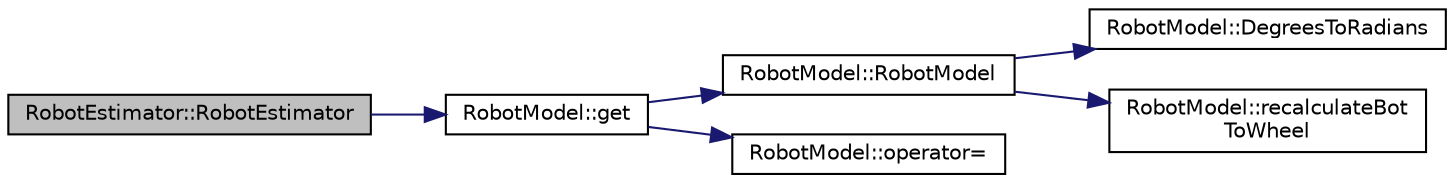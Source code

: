 digraph "RobotEstimator::RobotEstimator"
{
  edge [fontname="Helvetica",fontsize="10",labelfontname="Helvetica",labelfontsize="10"];
  node [fontname="Helvetica",fontsize="10",shape=record];
  rankdir="LR";
  Node0 [label="RobotEstimator::RobotEstimator",height=0.2,width=0.4,color="black", fillcolor="grey75", style="filled", fontcolor="black"];
  Node0 -> Node1 [color="midnightblue",fontsize="10",style="solid",fontname="Helvetica"];
  Node1 [label="RobotModel::get",height=0.2,width=0.4,color="black", fillcolor="white", style="filled",URL="$class_robot_model.html#ad3a68a3a8d6036a1706c9d42c32d3585"];
  Node1 -> Node2 [color="midnightblue",fontsize="10",style="solid",fontname="Helvetica"];
  Node2 [label="RobotModel::RobotModel",height=0.2,width=0.4,color="black", fillcolor="white", style="filled",URL="$class_robot_model.html#a65c03c3c26d969afaae0efff52653a9d"];
  Node2 -> Node3 [color="midnightblue",fontsize="10",style="solid",fontname="Helvetica"];
  Node3 [label="RobotModel::DegreesToRadians",height=0.2,width=0.4,color="black", fillcolor="white", style="filled",URL="$class_robot_model.html#ad71d5a753cdc8697fe2e59978643e66f"];
  Node2 -> Node4 [color="midnightblue",fontsize="10",style="solid",fontname="Helvetica"];
  Node4 [label="RobotModel::recalculateBot\lToWheel",height=0.2,width=0.4,color="black", fillcolor="white", style="filled",URL="$class_robot_model.html#a371f2a73a77c19c7771bfdef12b7b5a9",tooltip="This should be called when any of the other parameters are changed. "];
  Node1 -> Node5 [color="midnightblue",fontsize="10",style="solid",fontname="Helvetica"];
  Node5 [label="RobotModel::operator=",height=0.2,width=0.4,color="black", fillcolor="white", style="filled",URL="$class_robot_model.html#a4d9233b399324c653083e78e779cc098"];
}
